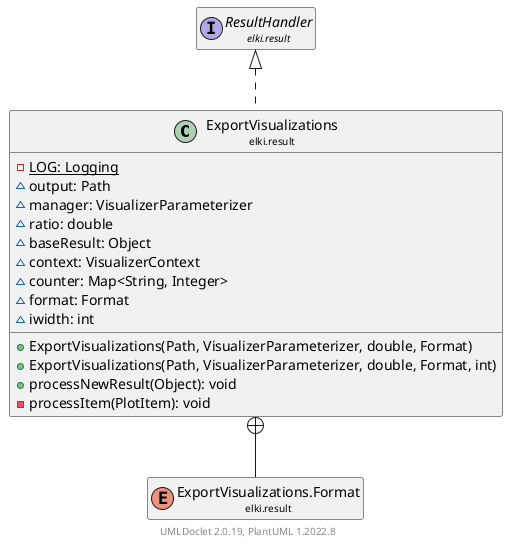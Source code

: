 @startuml
    remove .*\.(Instance|Par|Parameterizer|Factory)$
    set namespaceSeparator none
    hide empty fields
    hide empty methods

    class "<size:14>ExportVisualizations\n<size:10>elki.result" as elki.result.ExportVisualizations [[ExportVisualizations.html]] {
        {static} -LOG: Logging
        ~output: Path
        ~manager: VisualizerParameterizer
        ~ratio: double
        ~baseResult: Object
        ~context: VisualizerContext
        ~counter: Map<String, Integer>
        ~format: Format
        ~iwidth: int
        +ExportVisualizations(Path, VisualizerParameterizer, double, Format)
        +ExportVisualizations(Path, VisualizerParameterizer, double, Format, int)
        +processNewResult(Object): void
        -processItem(PlotItem): void
    }

    interface "<size:14>ResultHandler\n<size:10>elki.result" as elki.result.ResultHandler [[ResultHandler.html]]
    enum "<size:14>ExportVisualizations.Format\n<size:10>elki.result" as elki.result.ExportVisualizations.Format [[ExportVisualizations.Format.html]]
    class "<size:14>ExportVisualizations.Par\n<size:10>elki.result" as elki.result.ExportVisualizations.Par [[ExportVisualizations.Par.html]]

    elki.result.ResultHandler <|.. elki.result.ExportVisualizations
    elki.result.ExportVisualizations +-- elki.result.ExportVisualizations.Format
    elki.result.ExportVisualizations +-- elki.result.ExportVisualizations.Par

    center footer UMLDoclet 2.0.19, PlantUML 1.2022.8
@enduml
